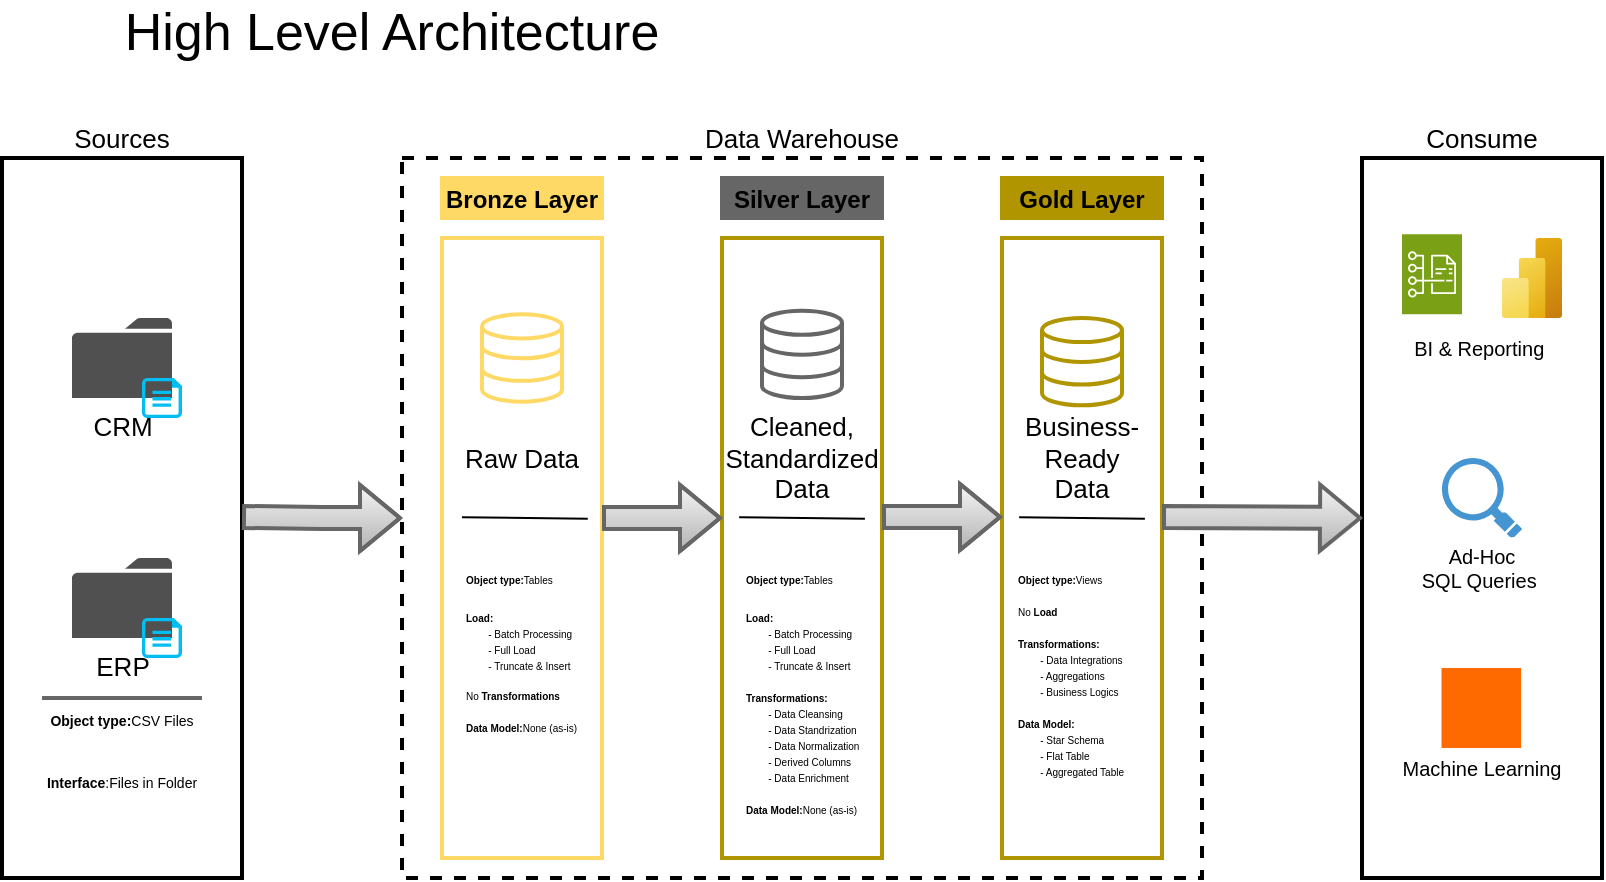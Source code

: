 <mxfile version="28.0.6">
  <diagram name="Page-1" id="2lKz5sCZv246yy7k1Hzs">
    <mxGraphModel dx="868" dy="522" grid="1" gridSize="10" guides="1" tooltips="1" connect="1" arrows="1" fold="1" page="1" pageScale="1" pageWidth="850" pageHeight="1100" math="0" shadow="0">
      <root>
        <object label="" id="0">
          <mxCell />
        </object>
        <mxCell id="1" parent="0" />
        <mxCell id="mUyi0Sx_7lVbJQNyd357-1" value="&lt;font style=&quot;font-size: 26px;&quot;&gt;High Level Architecture&lt;/font&gt;&lt;div&gt;&lt;br&gt;&lt;/div&gt;" style="text;html=1;align=center;verticalAlign=middle;whiteSpace=wrap;rounded=0;strokeWidth=2;perimeterSpacing=14;shadow=0;fontSize=13;" parent="1" vertex="1">
          <mxGeometry x="35" y="50" width="320" height="30" as="geometry" />
        </mxCell>
        <mxCell id="mUyi0Sx_7lVbJQNyd357-2" value="" style="rounded=0;whiteSpace=wrap;html=1;fillColor=none;strokeWidth=2;fontSize=13;" parent="1" vertex="1">
          <mxGeometry y="120" width="120" height="360" as="geometry" />
        </mxCell>
        <mxCell id="mUyi0Sx_7lVbJQNyd357-4" value="&lt;div&gt;&lt;font&gt;Sources&lt;/font&gt;&lt;/div&gt;" style="rounded=0;whiteSpace=wrap;html=1;glass=0;strokeColor=none;fillColor=none;strokeWidth=2;fontSize=13;" parent="1" vertex="1">
          <mxGeometry x="20" y="100" width="80" height="20" as="geometry" />
        </mxCell>
        <mxCell id="mUyi0Sx_7lVbJQNyd357-5" value="" style="rounded=0;whiteSpace=wrap;html=1;fillColor=none;dashed=1;strokeWidth=2;fontSize=13;" parent="1" vertex="1">
          <mxGeometry x="200" y="120" width="400" height="360" as="geometry" />
        </mxCell>
        <mxCell id="mUyi0Sx_7lVbJQNyd357-7" value="&lt;span&gt;Data Warehouse&lt;/span&gt;" style="rounded=0;whiteSpace=wrap;html=1;glass=0;fillColor=none;strokeColor=none;strokeWidth=2;fontSize=13;" parent="1" vertex="1">
          <mxGeometry x="330" y="100" width="140" height="20" as="geometry" />
        </mxCell>
        <mxCell id="mUyi0Sx_7lVbJQNyd357-9" value="" style="rounded=0;whiteSpace=wrap;html=1;fillColor=none;strokeWidth=2;fontSize=13;" parent="1" vertex="1">
          <mxGeometry x="680" y="120" width="120" height="360" as="geometry" />
        </mxCell>
        <mxCell id="mUyi0Sx_7lVbJQNyd357-12" value="&lt;span&gt;Consume&lt;/span&gt;" style="rounded=0;whiteSpace=wrap;html=1;glass=0;fillColor=none;strokeColor=none;rotation=0;strokeWidth=2;fontSize=13;" parent="1" vertex="1">
          <mxGeometry x="700" y="100" width="80" height="20" as="geometry" />
        </mxCell>
        <mxCell id="mUyi0Sx_7lVbJQNyd357-14" value="&lt;b&gt;&lt;font style=&quot;line-height: 110%; font-size: 12px;&quot;&gt;Bronze Layer&lt;/font&gt;&lt;/b&gt;" style="rounded=0;whiteSpace=wrap;html=1;fillColor=#FFD966;strokeColor=#FFD966;fontColor=#000000;strokeWidth=2;fontSize=13;" parent="1" vertex="1">
          <mxGeometry x="220" y="130" width="80" height="20" as="geometry" />
        </mxCell>
        <mxCell id="mUyi0Sx_7lVbJQNyd357-15" value="" style="rounded=0;whiteSpace=wrap;html=1;fillColor=none;strokeColor=#FFD966;fontColor=#000000;strokeWidth=2;fontSize=13;" parent="1" vertex="1">
          <mxGeometry x="220" y="160" width="80" height="310" as="geometry" />
        </mxCell>
        <mxCell id="mUyi0Sx_7lVbJQNyd357-16" value="&lt;b&gt;&lt;font style=&quot;font-size: 12px;&quot;&gt;Silver Layer&lt;/font&gt;&lt;/b&gt;" style="rounded=0;whiteSpace=wrap;html=1;fillColor=#666666;strokeColor=#666666;fontColor=#000000;strokeWidth=2;fontSize=13;" parent="1" vertex="1">
          <mxGeometry x="360" y="130" width="80" height="20" as="geometry" />
        </mxCell>
        <mxCell id="mUyi0Sx_7lVbJQNyd357-17" value="&lt;b&gt;&lt;font style=&quot;font-size: 12px;&quot;&gt;Gold Layer&lt;/font&gt;&lt;/b&gt;" style="rounded=0;whiteSpace=wrap;html=1;fillColor=#B09500;strokeColor=#B09500;fontColor=#000000;strokeWidth=2;fontSize=13;" parent="1" vertex="1">
          <mxGeometry x="500" y="130" width="80" height="20" as="geometry" />
        </mxCell>
        <mxCell id="mUyi0Sx_7lVbJQNyd357-18" value="" style="rounded=0;whiteSpace=wrap;html=1;fillColor=none;strokeColor=light-dark(#B09500,#666666);fontColor=#000000;strokeWidth=2;fontSize=13;" parent="1" vertex="1">
          <mxGeometry x="360" y="160" width="80" height="310" as="geometry" />
        </mxCell>
        <mxCell id="mUyi0Sx_7lVbJQNyd357-19" value="" style="rounded=0;whiteSpace=wrap;html=1;fillColor=none;strokeColor=#B09500;fontColor=#000000;strokeWidth=2;fontSize=13;" parent="1" vertex="1">
          <mxGeometry x="500" y="160" width="80" height="310" as="geometry" />
        </mxCell>
        <mxCell id="mUyi0Sx_7lVbJQNyd357-21" value="CRM" style="sketch=0;pointerEvents=1;shadow=0;dashed=0;html=1;strokeColor=none;fillColor=#505050;labelPosition=center;verticalLabelPosition=bottom;verticalAlign=top;outlineConnect=0;align=center;shape=mxgraph.office.concepts.folder;strokeWidth=2;fontSize=13;" parent="1" vertex="1">
          <mxGeometry x="35" y="200" width="50" height="40" as="geometry" />
        </mxCell>
        <mxCell id="mUyi0Sx_7lVbJQNyd357-22" value="" style="verticalLabelPosition=bottom;html=1;verticalAlign=top;align=center;strokeColor=none;fillColor=#00BEF2;shape=mxgraph.azure.cloud_services_configuration_file;pointerEvents=1;strokeWidth=2;fontSize=13;" parent="1" vertex="1">
          <mxGeometry x="70" y="230" width="20" height="20" as="geometry" />
        </mxCell>
        <mxCell id="mUyi0Sx_7lVbJQNyd357-23" value="ERP" style="sketch=0;pointerEvents=1;shadow=0;dashed=0;html=1;strokeColor=none;fillColor=#505050;labelPosition=center;verticalLabelPosition=bottom;verticalAlign=top;outlineConnect=0;align=center;shape=mxgraph.office.concepts.folder;strokeWidth=2;fontSize=13;" parent="1" vertex="1">
          <mxGeometry x="35" y="320" width="50" height="40" as="geometry" />
        </mxCell>
        <mxCell id="mUyi0Sx_7lVbJQNyd357-24" value="" style="verticalLabelPosition=bottom;html=1;verticalAlign=top;align=center;strokeColor=none;fillColor=#00BEF2;shape=mxgraph.azure.cloud_services_configuration_file;pointerEvents=1;strokeWidth=2;fontSize=13;" parent="1" vertex="1">
          <mxGeometry x="70" y="350" width="20" height="20" as="geometry" />
        </mxCell>
        <mxCell id="mUyi0Sx_7lVbJQNyd357-30" value="" style="endArrow=none;html=1;rounded=0;strokeColor=#666666;strokeWidth=2;fontSize=13;" parent="1" edge="1">
          <mxGeometry width="50" height="50" relative="1" as="geometry">
            <mxPoint x="20" y="390" as="sourcePoint" />
            <mxPoint x="100" y="390" as="targetPoint" />
            <Array as="points" />
          </mxGeometry>
        </mxCell>
        <mxCell id="mUyi0Sx_7lVbJQNyd357-32" value="&lt;font style=&quot;font-size: 7px;&quot;&gt;&lt;b style=&quot;&quot;&gt;Object type:&lt;/b&gt;CSV Files&lt;/font&gt;&lt;div&gt;&lt;font style=&quot;font-size: 7px;&quot;&gt;&lt;br&gt;&lt;/font&gt;&lt;div&gt;&lt;font style=&quot;font-size: 7px;&quot;&gt;&lt;b style=&quot;&quot;&gt;Interface&lt;/b&gt;:Files in Folder&lt;/font&gt;&lt;/div&gt;&lt;/div&gt;" style="text;html=1;align=center;verticalAlign=middle;whiteSpace=wrap;rounded=0;strokeWidth=2;fontSize=13;" parent="1" vertex="1">
          <mxGeometry x="5" y="400" width="110" height="30" as="geometry" />
        </mxCell>
        <mxCell id="mUyi0Sx_7lVbJQNyd357-33" value="" style="html=1;verticalLabelPosition=bottom;align=center;labelBackgroundColor=#ffffff;verticalAlign=top;strokeWidth=2;strokeColor=#FFD966;shadow=0;dashed=0;shape=mxgraph.ios7.icons.data;fontSize=13;" parent="1" vertex="1">
          <mxGeometry x="240" y="198.18" width="40" height="43.64" as="geometry" />
        </mxCell>
        <mxCell id="mUyi0Sx_7lVbJQNyd357-34" value="" style="html=1;verticalLabelPosition=bottom;align=center;labelBackgroundColor=#ffffff;verticalAlign=top;strokeWidth=2;strokeColor=#666666;shadow=0;dashed=0;shape=mxgraph.ios7.icons.data;fontSize=13;" parent="1" vertex="1">
          <mxGeometry x="380" y="196.36" width="40" height="43.64" as="geometry" />
        </mxCell>
        <mxCell id="mUyi0Sx_7lVbJQNyd357-35" value="" style="html=1;verticalLabelPosition=bottom;align=center;labelBackgroundColor=#ffffff;verticalAlign=top;strokeWidth=2;strokeColor=#B09500;shadow=0;dashed=0;shape=mxgraph.ios7.icons.data;fontSize=13;" parent="1" vertex="1">
          <mxGeometry x="520" y="200" width="40" height="43.64" as="geometry" />
        </mxCell>
        <mxCell id="mUyi0Sx_7lVbJQNyd357-37" value="" style="shape=flexArrow;endArrow=classic;html=1;rounded=0;exitX=1;exitY=0.5;exitDx=0;exitDy=0;fillColor=#f5f5f5;strokeColor=#666666;gradientColor=#b3b3b3;strokeWidth=2;fontSize=13;" parent="1" edge="1">
          <mxGeometry width="50" height="50" relative="1" as="geometry">
            <mxPoint x="120" y="299.47" as="sourcePoint" />
            <mxPoint x="200" y="300" as="targetPoint" />
            <Array as="points">
              <mxPoint x="160" y="300" />
            </Array>
          </mxGeometry>
        </mxCell>
        <mxCell id="mUyi0Sx_7lVbJQNyd357-41" value="" style="shape=flexArrow;endArrow=classic;html=1;rounded=0;fillColor=#f5f5f5;strokeColor=#666666;gradientColor=#b3b3b3;strokeWidth=2;startSize=6;endSize=6;sourcePerimeterSpacing=0;fontSize=13;" parent="1" edge="1">
          <mxGeometry width="50" height="50" relative="1" as="geometry">
            <mxPoint x="300" y="300" as="sourcePoint" />
            <mxPoint x="360" y="300" as="targetPoint" />
            <Array as="points">
              <mxPoint x="330" y="300" />
            </Array>
          </mxGeometry>
        </mxCell>
        <mxCell id="mUyi0Sx_7lVbJQNyd357-43" value="" style="shape=flexArrow;endArrow=classic;html=1;rounded=0;fillColor=#f5f5f5;strokeColor=#666666;gradientColor=#b3b3b3;strokeWidth=2;startSize=6;endSize=6;sourcePerimeterSpacing=0;fontSize=13;" parent="1" edge="1">
          <mxGeometry width="50" height="50" relative="1" as="geometry">
            <mxPoint x="440" y="299.47" as="sourcePoint" />
            <mxPoint x="500" y="299.47" as="targetPoint" />
            <Array as="points">
              <mxPoint x="470" y="299.47" />
            </Array>
          </mxGeometry>
        </mxCell>
        <mxCell id="mUyi0Sx_7lVbJQNyd357-44" value="" style="shape=flexArrow;endArrow=classic;html=1;rounded=0;fillColor=#f5f5f5;strokeColor=#666666;gradientColor=#b3b3b3;strokeWidth=2;startSize=6;endSize=6;sourcePerimeterSpacing=0;entryX=0;entryY=0.5;entryDx=0;entryDy=0;fontSize=13;" parent="1" target="mUyi0Sx_7lVbJQNyd357-9" edge="1">
          <mxGeometry width="50" height="50" relative="1" as="geometry">
            <mxPoint x="580" y="299.47" as="sourcePoint" />
            <mxPoint x="640" y="299.47" as="targetPoint" />
            <Array as="points" />
          </mxGeometry>
        </mxCell>
        <mxCell id="mUyi0Sx_7lVbJQNyd357-45" value="&lt;font&gt;Raw Data&lt;/font&gt;" style="text;html=1;align=center;verticalAlign=middle;whiteSpace=wrap;rounded=0;strokeWidth=2;fontSize=13;" parent="1" vertex="1">
          <mxGeometry x="230" y="260" width="60" height="19" as="geometry" />
        </mxCell>
        <mxCell id="mUyi0Sx_7lVbJQNyd357-46" value="&lt;span&gt;Cleaned, Standardized Data&lt;/span&gt;" style="text;html=1;align=center;verticalAlign=middle;whiteSpace=wrap;rounded=0;strokeWidth=2;fontSize=13;" parent="1" vertex="1">
          <mxGeometry x="355" y="260" width="90" height="19" as="geometry" />
        </mxCell>
        <mxCell id="mUyi0Sx_7lVbJQNyd357-47" value="&lt;span&gt;Business-Ready Data&lt;/span&gt;" style="text;html=1;align=center;verticalAlign=middle;whiteSpace=wrap;rounded=0;strokeWidth=2;fontSize=13;" parent="1" vertex="1">
          <mxGeometry x="510" y="260" width="60" height="19" as="geometry" />
        </mxCell>
        <mxCell id="mUyi0Sx_7lVbJQNyd357-48" value="" style="endArrow=none;html=1;rounded=0;entryX=1.036;entryY=0.841;entryDx=0;entryDy=0;entryPerimeter=0;fontSize=13;" parent="1" edge="1">
          <mxGeometry width="50" height="50" relative="1" as="geometry">
            <mxPoint x="230" y="299.65" as="sourcePoint" />
            <mxPoint x="292.88" y="300.36" as="targetPoint" />
            <Array as="points" />
          </mxGeometry>
        </mxCell>
        <mxCell id="mUyi0Sx_7lVbJQNyd357-49" value="" style="endArrow=none;html=1;rounded=0;entryX=1.036;entryY=0.841;entryDx=0;entryDy=0;entryPerimeter=0;fontSize=13;" parent="1" edge="1">
          <mxGeometry width="50" height="50" relative="1" as="geometry">
            <mxPoint x="368.56" y="299.65" as="sourcePoint" />
            <mxPoint x="431.44" y="300.36" as="targetPoint" />
            <Array as="points" />
          </mxGeometry>
        </mxCell>
        <mxCell id="mUyi0Sx_7lVbJQNyd357-50" value="" style="endArrow=none;html=1;rounded=0;entryX=1.036;entryY=0.841;entryDx=0;entryDy=0;entryPerimeter=0;fontSize=13;" parent="1" edge="1">
          <mxGeometry width="50" height="50" relative="1" as="geometry">
            <mxPoint x="508.56" y="299.65" as="sourcePoint" />
            <mxPoint x="571.44" y="300.36" as="targetPoint" />
            <Array as="points" />
          </mxGeometry>
        </mxCell>
        <mxCell id="mUyi0Sx_7lVbJQNyd357-52" value="&lt;div style=&quot;line-height: 60%;&quot;&gt;&lt;font style=&quot;font-size: 5px; line-height: 60%;&quot;&gt;&lt;b&gt;Object type:&lt;/b&gt;Tables&lt;/font&gt;&lt;/div&gt;&lt;div style=&quot;line-height: 60%;&quot;&gt;&lt;span style=&quot;font-size: 5px;&quot;&gt;&lt;b&gt;&lt;br&gt;&lt;/b&gt;&lt;/span&gt;&lt;div&gt;&lt;font style=&quot;font-size: 5px; line-height: 60%;&quot;&gt;&lt;b&gt;Load:&lt;/b&gt;&lt;/font&gt;&lt;/div&gt;&lt;div&gt;&lt;span style=&quot;font-size: 5px; line-height: 60%;&quot;&gt;&lt;span style=&quot;font-weight: bold; white-space: pre;&quot;&gt;&#x9;&lt;/span&gt;- Batch Processing&lt;br&gt;&lt;span style=&quot;white-space: pre;&quot;&gt;&#x9;&lt;/span&gt;- Full Load&lt;/span&gt;&lt;/div&gt;&lt;div&gt;&lt;span style=&quot;font-size: 5px; line-height: 60%;&quot;&gt;&lt;span style=&quot;white-space: pre;&quot;&gt;&#x9;&lt;/span&gt;- Truncate &amp;amp; Insert&lt;br&gt;&lt;/span&gt;&lt;/div&gt;&lt;div&gt;&lt;br&gt;&lt;/div&gt;&lt;div&gt;&lt;span style=&quot;font-size: 5px; line-height: 60%;&quot;&gt;No &lt;b&gt;Transformations&lt;/b&gt;&lt;/span&gt;&lt;/div&gt;&lt;div&gt;&lt;span style=&quot;font-size: 5px; line-height: 60%;&quot;&gt;&lt;b&gt;&lt;br&gt;&lt;/b&gt;&lt;/span&gt;&lt;/div&gt;&lt;div&gt;&lt;span style=&quot;font-size: 5px; line-height: 60%;&quot;&gt;&lt;b&gt;Data Model:&lt;/b&gt;None (as-is)&lt;/span&gt;&lt;/div&gt;&lt;div&gt;&lt;font style=&quot;font-size: 5px;&quot;&gt;&lt;b style=&quot;&quot;&gt;&lt;br&gt;&lt;/b&gt;&lt;/font&gt;&lt;/div&gt;&lt;div&gt;&lt;font style=&quot;font-size: 5px; line-height: 60%;&quot;&gt;&lt;b&gt;&amp;nbsp;&lt;/b&gt;&lt;/font&gt;&lt;/div&gt;&lt;/div&gt;" style="text;html=1;align=left;verticalAlign=middle;whiteSpace=wrap;rounded=0;strokeWidth=2;fontSize=13;" parent="1" vertex="1">
          <mxGeometry x="230" y="310" width="60" height="130" as="geometry" />
        </mxCell>
        <mxCell id="mUyi0Sx_7lVbJQNyd357-57" value="&lt;div style=&quot;line-height: 60%;&quot;&gt;&lt;font style=&quot;font-size: 5px; line-height: 60%;&quot;&gt;&lt;b&gt;Object type:&lt;/b&gt;Tables&lt;/font&gt;&lt;/div&gt;&lt;div style=&quot;line-height: 60%;&quot;&gt;&lt;span style=&quot;font-size: 5px;&quot;&gt;&lt;b&gt;&lt;br&gt;&lt;/b&gt;&lt;/span&gt;&lt;div&gt;&lt;font style=&quot;font-size: 5px; line-height: 60%;&quot;&gt;&lt;b&gt;Load:&lt;/b&gt;&lt;/font&gt;&lt;/div&gt;&lt;div&gt;&lt;span style=&quot;font-size: 5px; line-height: 60%;&quot;&gt;&lt;span style=&quot;font-weight: bold; white-space: pre;&quot;&gt;&#x9;&lt;/span&gt;- Batch Processing&lt;/span&gt;&lt;br&gt;&lt;div&gt;&lt;span style=&quot;background-color: transparent; color: light-dark(rgb(0, 0, 0), rgb(255, 255, 255)); font-size: 5px; line-height: 60%;&quot;&gt;&lt;span style=&quot;white-space: pre;&quot;&gt;&#x9;&lt;/span&gt;- Full &lt;/span&gt;&lt;font style=&quot;background-color: transparent; color: light-dark(rgb(0, 0, 0), rgb(255, 255, 255)); font-size: 5px; line-height: 60%;&quot;&gt;Load&lt;/font&gt;&lt;/div&gt;&lt;/div&gt;&lt;div&gt;&lt;font style=&quot;background-color: transparent; color: light-dark(rgb(0, 0, 0), rgb(255, 255, 255)); font-size: 5px; line-height: 60%;&quot;&gt;&lt;span style=&quot;white-space: pre;&quot;&gt;&#x9;&lt;/span&gt;- Truncate &amp;amp; Insert&lt;br&gt;&lt;/font&gt;&lt;/div&gt;&lt;div&gt;&lt;font style=&quot;background-color: transparent; color: light-dark(rgb(0, 0, 0), rgb(255, 255, 255)); font-size: 5px; line-height: 60%;&quot;&gt;&lt;b&gt;&lt;br&gt;&lt;/b&gt;&lt;/font&gt;&lt;/div&gt;&lt;div&gt;&lt;b style=&quot;background-color: transparent; color: light-dark(rgb(0, 0, 0), rgb(255, 255, 255)); font-size: 5px; line-height: 60%;&quot;&gt;Transformations:&lt;/b&gt;&lt;/div&gt;&lt;div&gt;&lt;span style=&quot;background-color: transparent; color: light-dark(rgb(0, 0, 0), rgb(255, 255, 255)); font-size: 5px; line-height: 60%;&quot;&gt;&lt;span style=&quot;font-weight: bold; white-space: pre;&quot;&gt;&#x9;&lt;/span&gt;- Data Cleansing&lt;br&gt;&lt;/span&gt;&lt;/div&gt;&lt;div&gt;&lt;span style=&quot;background-color: transparent; color: light-dark(rgb(0, 0, 0), rgb(255, 255, 255)); font-size: 5px; line-height: 60%;&quot;&gt;&lt;span style=&quot;white-space: pre;&quot;&gt;&#x9;&lt;/span&gt;- Data Standrization&amp;nbsp;&lt;br&gt;&lt;/span&gt;&lt;/div&gt;&lt;div&gt;&lt;span style=&quot;background-color: transparent; color: light-dark(rgb(0, 0, 0), rgb(255, 255, 255)); font-size: 5px; line-height: 60%;&quot;&gt;&lt;span style=&quot;white-space: pre;&quot;&gt;&#x9;&lt;/span&gt;- Data Normalization&lt;br&gt;&lt;/span&gt;&lt;/div&gt;&lt;div&gt;&lt;span style=&quot;background-color: transparent; color: light-dark(rgb(0, 0, 0), rgb(255, 255, 255)); font-size: 5px; line-height: 60%;&quot;&gt;&lt;span style=&quot;white-space: pre;&quot;&gt;&#x9;&lt;/span&gt;- Derived Columns&lt;br&gt;&lt;/span&gt;&lt;/div&gt;&lt;div&gt;&lt;span style=&quot;background-color: transparent; color: light-dark(rgb(0, 0, 0), rgb(255, 255, 255)); font-size: 5px; line-height: 60%;&quot;&gt;&lt;span style=&quot;white-space: pre;&quot;&gt;&#x9;&lt;/span&gt;- Data Enrichment&amp;nbsp;&lt;br&gt;&lt;/span&gt;&lt;/div&gt;&lt;div&gt;&lt;b style=&quot;background-color: transparent; color: light-dark(rgb(0, 0, 0), rgb(255, 255, 255)); font-size: 5px; line-height: 60%;&quot;&gt;&lt;br&gt;&lt;/b&gt;&lt;/div&gt;&lt;div&gt;&lt;span style=&quot;font-size: 5px; line-height: 60%;&quot;&gt;&lt;b&gt;Data Model:&lt;/b&gt;None (as-is)&lt;/span&gt;&lt;/div&gt;&lt;div&gt;&lt;font style=&quot;font-size: 5px;&quot;&gt;&lt;b style=&quot;&quot;&gt;&lt;br&gt;&lt;/b&gt;&lt;/font&gt;&lt;/div&gt;&lt;div&gt;&lt;font style=&quot;font-size: 5px; line-height: 60%;&quot;&gt;&lt;b&gt;&amp;nbsp;&lt;/b&gt;&lt;/font&gt;&lt;/div&gt;&lt;/div&gt;" style="text;html=1;align=left;verticalAlign=middle;whiteSpace=wrap;rounded=0;strokeWidth=2;fontSize=13;" parent="1" vertex="1">
          <mxGeometry x="370" y="350" width="60" height="90" as="geometry" />
        </mxCell>
        <mxCell id="mUyi0Sx_7lVbJQNyd357-58" value="&lt;div style=&quot;line-height: 60%;&quot;&gt;&lt;font style=&quot;font-size: 5px; line-height: 60%;&quot;&gt;&lt;b&gt;Object type:&lt;/b&gt;Views&lt;/font&gt;&lt;/div&gt;&lt;div style=&quot;line-height: 60%;&quot;&gt;&lt;font style=&quot;font-size: 5px; line-height: 60%;&quot;&gt;&lt;br&gt;&lt;/font&gt;&lt;/div&gt;&lt;div style=&quot;line-height: 60%;&quot;&gt;&lt;div&gt;&lt;font style=&quot;font-size: 5px; line-height: 60%;&quot;&gt;No &lt;b&gt;Load&lt;/b&gt;&lt;/font&gt;&lt;/div&gt;&lt;div&gt;&lt;font style=&quot;background-color: transparent; color: light-dark(rgb(0, 0, 0), rgb(255, 255, 255)); font-size: 5px; line-height: 60%;&quot;&gt;&lt;b&gt;&lt;br&gt;&lt;/b&gt;&lt;/font&gt;&lt;/div&gt;&lt;div&gt;&lt;b style=&quot;background-color: transparent; color: light-dark(rgb(0, 0, 0), rgb(255, 255, 255)); font-size: 5px; line-height: 60%;&quot;&gt;Transformations:&lt;/b&gt;&lt;/div&gt;&lt;div&gt;&lt;span style=&quot;background-color: transparent; color: light-dark(rgb(0, 0, 0), rgb(255, 255, 255)); font-size: 5px; line-height: 60%;&quot;&gt;&lt;span style=&quot;font-weight: bold; white-space: pre;&quot;&gt;&#x9;&lt;/span&gt;- Data Integrations&lt;/span&gt;&lt;/div&gt;&lt;div&gt;&lt;span style=&quot;background-color: transparent; color: light-dark(rgb(0, 0, 0), rgb(255, 255, 255)); font-size: 5px; line-height: 60%;&quot;&gt;&lt;span style=&quot;white-space: pre;&quot;&gt;&#x9;&lt;/span&gt;- Aggregations&lt;br&gt;&lt;/span&gt;&lt;/div&gt;&lt;div&gt;&lt;span style=&quot;background-color: transparent; color: light-dark(rgb(0, 0, 0), rgb(255, 255, 255)); font-size: 5px; line-height: 60%;&quot;&gt;&lt;span style=&quot;white-space: pre;&quot;&gt;&#x9;&lt;/span&gt;- Business Logics&lt;/span&gt;&lt;/div&gt;&lt;div&gt;&lt;b style=&quot;background-color: transparent; color: light-dark(rgb(0, 0, 0), rgb(255, 255, 255)); font-size: 5px; line-height: 60%;&quot;&gt;&lt;br&gt;&lt;/b&gt;&lt;/div&gt;&lt;div&gt;&lt;span style=&quot;font-size: 5px; line-height: 60%;&quot;&gt;&lt;b&gt;Data Model:&lt;/b&gt;&lt;/span&gt;&lt;/div&gt;&lt;div&gt;&lt;span style=&quot;font-size: 5px; line-height: 60%;&quot;&gt;&lt;span style=&quot;font-weight: bold; white-space: pre;&quot;&gt;&#x9;&lt;/span&gt;- Star Schema&amp;nbsp;&lt;br&gt;&lt;/span&gt;&lt;/div&gt;&lt;div&gt;&lt;span style=&quot;font-size: 5px; line-height: 60%;&quot;&gt;&lt;span style=&quot;white-space: pre;&quot;&gt;&#x9;&lt;/span&gt;- Flat Table&lt;/span&gt;&lt;/div&gt;&lt;div&gt;&lt;span style=&quot;font-size: 5px; line-height: 60%;&quot;&gt;&lt;span style=&quot;white-space: pre;&quot;&gt;&#x9;&lt;/span&gt;- Aggregated Table&lt;br&gt;&lt;/span&gt;&lt;/div&gt;&lt;div&gt;&lt;font style=&quot;font-size: 5px; line-height: 60%;&quot;&gt;&lt;b&gt;&amp;nbsp;&lt;/b&gt;&lt;/font&gt;&lt;/div&gt;&lt;/div&gt;" style="text;html=1;align=left;verticalAlign=middle;whiteSpace=wrap;rounded=0;strokeWidth=2;fontSize=13;" parent="1" vertex="1">
          <mxGeometry x="506.25" y="320" width="67.5" height="120" as="geometry" />
        </mxCell>
        <mxCell id="D0vJOv_r5K21qHO3EGTb-1" value="" style="shadow=0;dashed=0;html=1;strokeColor=none;fillColor=#4495D1;labelPosition=center;verticalLabelPosition=bottom;verticalAlign=top;align=center;outlineConnect=0;shape=mxgraph.veeam.magnifying_glass;pointerEvents=1;" vertex="1" parent="1">
          <mxGeometry x="720" y="270" width="40" height="40" as="geometry" />
        </mxCell>
        <mxCell id="D0vJOv_r5K21qHO3EGTb-2" value="&lt;div style=&quot;line-height: 90%;&quot;&gt;&lt;font style=&quot;font-size: 10px;&quot;&gt;Ad-Hoc&lt;/font&gt;&lt;div&gt;&lt;font style=&quot;font-size: 10px;&quot;&gt;SQL Queries&amp;nbsp;&lt;/font&gt;&lt;/div&gt;&lt;/div&gt;" style="text;html=1;align=center;verticalAlign=middle;whiteSpace=wrap;rounded=0;" vertex="1" parent="1">
          <mxGeometry x="700" y="310" width="80" height="30" as="geometry" />
        </mxCell>
        <mxCell id="D0vJOv_r5K21qHO3EGTb-3" value="" style="points=[];aspect=fixed;html=1;align=center;shadow=0;dashed=0;fillColor=#FF6A00;strokeColor=none;shape=mxgraph.alibaba_cloud.machine_learning;" vertex="1" parent="1">
          <mxGeometry x="719.76" y="375" width="39.76" height="40" as="geometry" />
        </mxCell>
        <mxCell id="D0vJOv_r5K21qHO3EGTb-4" value="&lt;div style=&quot;line-height: 90%;&quot;&gt;&lt;font style=&quot;font-size: 10px;&quot;&gt;Machine Learning&lt;/font&gt;&lt;/div&gt;" style="text;html=1;align=center;verticalAlign=middle;whiteSpace=wrap;rounded=0;" vertex="1" parent="1">
          <mxGeometry x="695" y="410" width="90" height="30" as="geometry" />
        </mxCell>
        <mxCell id="D0vJOv_r5K21qHO3EGTb-6" value="" style="aspect=fixed;html=1;align=center;fontSize=12;image=img/lib/azure2/analytics/Power_BI_Embedded.svg;sketch=0;points=[[0,0,0],[0.25,0,0],[0.5,0,0],[0.75,0,0],[1,0,0],[0,1,0],[0.25,1,0],[0.5,1,0],[0.75,1,0],[1,1,0],[0,0.25,0],[0,0.5,0],[0,0.75,0],[1,0.25,0],[1,0.5,0],[1,0.75,0]];outlineConnect=0;fontColor=#232F3E;fillColor=#7AA116;strokeColor=#ffffff;dashed=0;verticalLabelPosition=bottom;verticalAlign=top;fontStyle=0;shape=mxgraph.aws4.resourceIcon;resIcon=mxgraph.aws4.cost_and_usage_report;" vertex="1" parent="1">
          <mxGeometry x="700" y="158.18" width="30" height="40" as="geometry" />
        </mxCell>
        <mxCell id="D0vJOv_r5K21qHO3EGTb-9" value="" style="image;aspect=fixed;html=1;points=[];align=center;fontSize=12;image=img/lib/azure2/analytics/Power_BI_Embedded.svg;" vertex="1" parent="1">
          <mxGeometry x="750" y="160" width="30" height="40" as="geometry" />
        </mxCell>
        <mxCell id="D0vJOv_r5K21qHO3EGTb-11" value="&lt;div style=&quot;line-height: 90%;&quot;&gt;&lt;font style=&quot;font-size: 10px;&quot;&gt;BI &amp;amp; Reporting&amp;nbsp;&lt;/font&gt;&lt;/div&gt;" style="text;html=1;align=center;verticalAlign=middle;whiteSpace=wrap;rounded=0;" vertex="1" parent="1">
          <mxGeometry x="700" y="200" width="80" height="30" as="geometry" />
        </mxCell>
      </root>
    </mxGraphModel>
  </diagram>
</mxfile>
